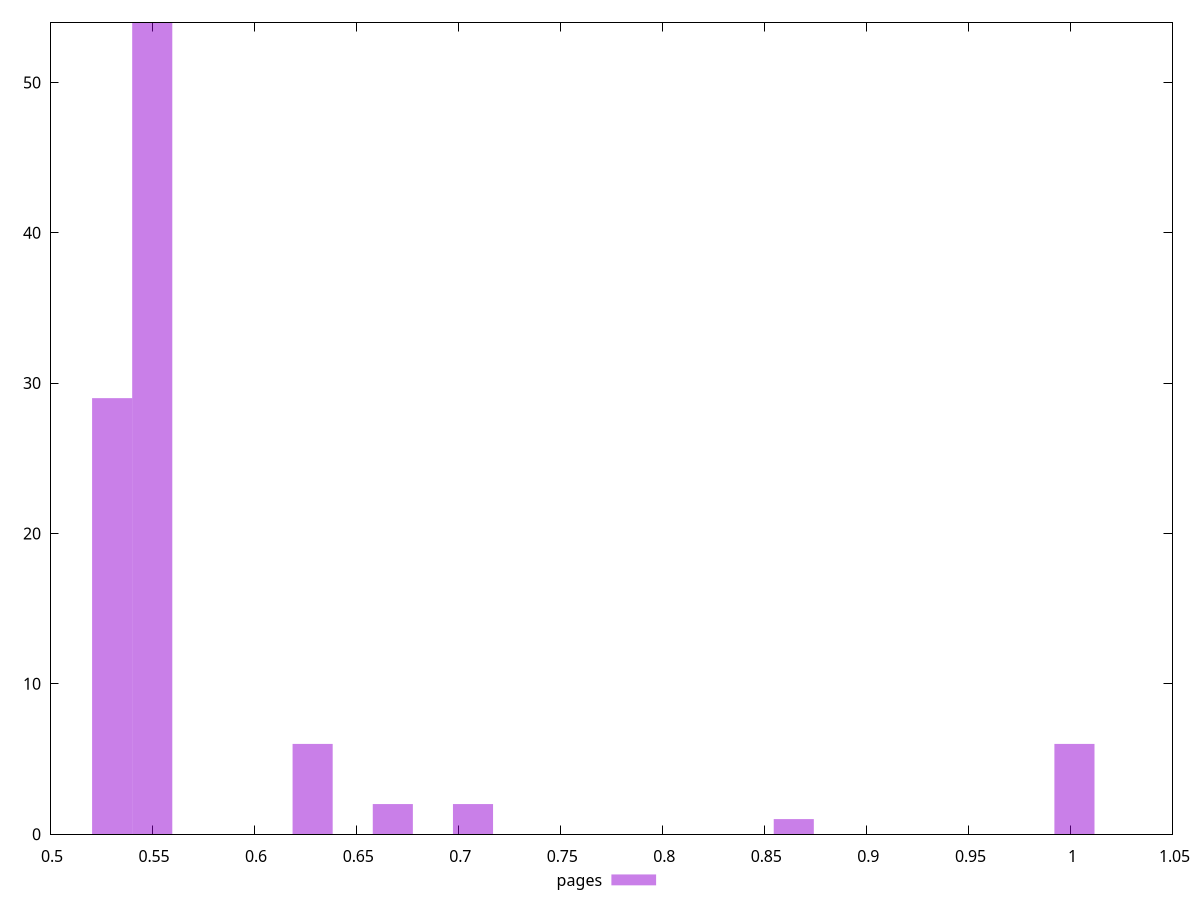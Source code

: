 $_pages <<EOF
1.0019561035371625 6
0.5304473489314389 29
0.7072631319085853 2
0.5500935470400107 54
0.6679707356914416 2
0.628678339474298 6
0.8644327167771597 1
EOF
set key outside below
set terminal pngcairo
set output "report_00006_2020-11-02T20-21-41.718Z/uses-rel-preload/pages//hist.png"
set yrange [0:54]
set boxwidth 0.01964619810857181
set style fill transparent solid 0.5 noborder
plot $_pages title "pages" with boxes ,